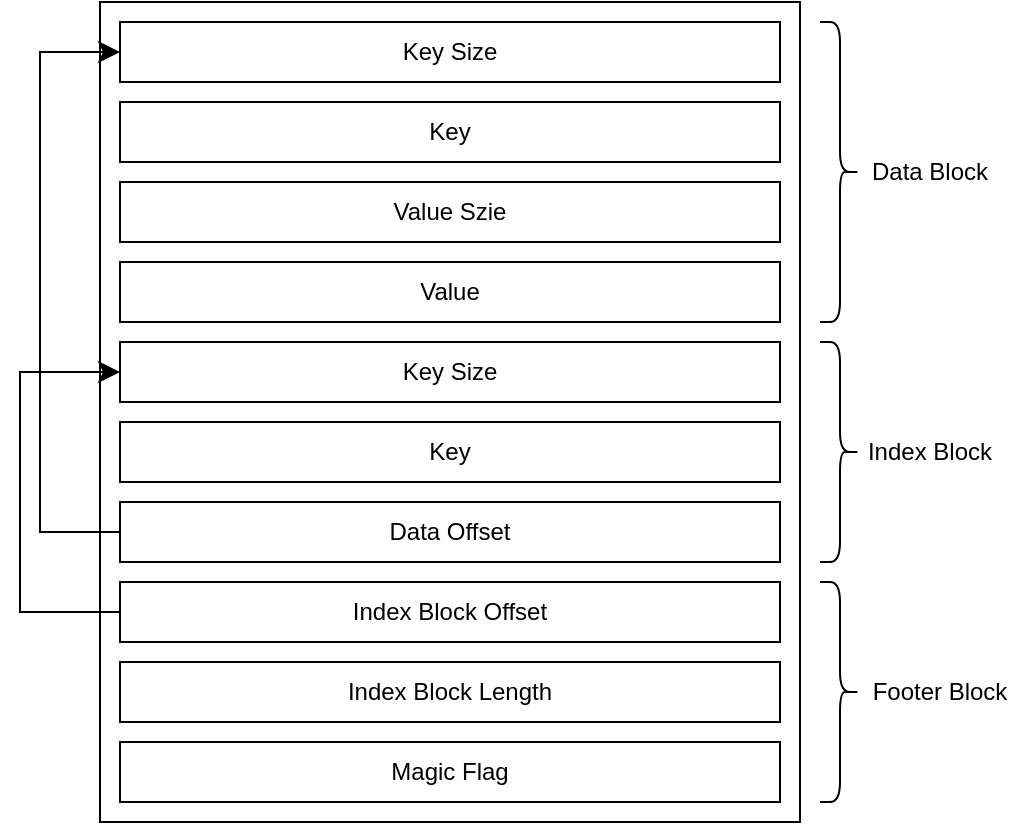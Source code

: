 <mxfile>
    <diagram id="jbE5xw0cJzw24V9jIfBQ" name="第 1 页">
        <mxGraphModel dx="1026" dy="739" grid="1" gridSize="10" guides="1" tooltips="1" connect="1" arrows="1" fold="1" page="1" pageScale="1" pageWidth="827" pageHeight="1169" math="0" shadow="0">
            <root>
                <mxCell id="0"/>
                <mxCell id="1" parent="0"/>
                <mxCell id="2" value="" style="rounded=0;whiteSpace=wrap;html=1;" vertex="1" parent="1">
                    <mxGeometry x="180" y="90" width="350" height="410" as="geometry"/>
                </mxCell>
                <mxCell id="3" value="Key Size" style="rounded=0;whiteSpace=wrap;html=1;" vertex="1" parent="1">
                    <mxGeometry x="190" y="260" width="330" height="30" as="geometry"/>
                </mxCell>
                <mxCell id="4" value="Key" style="rounded=0;whiteSpace=wrap;html=1;" vertex="1" parent="1">
                    <mxGeometry x="190" y="140" width="330" height="30" as="geometry"/>
                </mxCell>
                <mxCell id="5" value="Value Szie" style="rounded=0;whiteSpace=wrap;html=1;" vertex="1" parent="1">
                    <mxGeometry x="190" y="180" width="330" height="30" as="geometry"/>
                </mxCell>
                <mxCell id="6" value="Value" style="rounded=0;whiteSpace=wrap;html=1;" vertex="1" parent="1">
                    <mxGeometry x="190" y="220" width="330" height="30" as="geometry"/>
                </mxCell>
                <mxCell id="9" value="" style="shape=curlyBracket;whiteSpace=wrap;html=1;rounded=1;flipH=1;labelPosition=right;verticalLabelPosition=middle;align=left;verticalAlign=middle;" vertex="1" parent="1">
                    <mxGeometry x="540" y="100" width="20" height="150" as="geometry"/>
                </mxCell>
                <mxCell id="10" value="Data Block" style="text;html=1;strokeColor=none;fillColor=none;align=center;verticalAlign=middle;whiteSpace=wrap;rounded=0;" vertex="1" parent="1">
                    <mxGeometry x="560" y="160" width="70" height="30" as="geometry"/>
                </mxCell>
                <mxCell id="11" value="Key Size" style="rounded=0;whiteSpace=wrap;html=1;" vertex="1" parent="1">
                    <mxGeometry x="190" y="100" width="330" height="30" as="geometry"/>
                </mxCell>
                <mxCell id="12" value="Data Offset" style="rounded=0;whiteSpace=wrap;html=1;" vertex="1" parent="1">
                    <mxGeometry x="190" y="340" width="330" height="30" as="geometry"/>
                </mxCell>
                <mxCell id="13" value="Key" style="rounded=0;whiteSpace=wrap;html=1;" vertex="1" parent="1">
                    <mxGeometry x="190" y="300" width="330" height="30" as="geometry"/>
                </mxCell>
                <mxCell id="14" value="" style="shape=curlyBracket;whiteSpace=wrap;html=1;rounded=1;flipH=1;labelPosition=right;verticalLabelPosition=middle;align=left;verticalAlign=middle;" vertex="1" parent="1">
                    <mxGeometry x="540" y="260" width="20" height="110" as="geometry"/>
                </mxCell>
                <mxCell id="15" value="Index Block" style="text;html=1;strokeColor=none;fillColor=none;align=center;verticalAlign=middle;whiteSpace=wrap;rounded=0;" vertex="1" parent="1">
                    <mxGeometry x="560" y="300" width="70" height="30" as="geometry"/>
                </mxCell>
                <mxCell id="16" value="Index Block Offset" style="rounded=0;whiteSpace=wrap;html=1;" vertex="1" parent="1">
                    <mxGeometry x="190" y="380" width="330" height="30" as="geometry"/>
                </mxCell>
                <mxCell id="17" value="Index Block Length" style="rounded=0;whiteSpace=wrap;html=1;" vertex="1" parent="1">
                    <mxGeometry x="190" y="420" width="330" height="30" as="geometry"/>
                </mxCell>
                <mxCell id="18" value="Magic Flag" style="rounded=0;whiteSpace=wrap;html=1;" vertex="1" parent="1">
                    <mxGeometry x="190" y="460" width="330" height="30" as="geometry"/>
                </mxCell>
                <mxCell id="22" value="" style="shape=curlyBracket;whiteSpace=wrap;html=1;rounded=1;flipH=1;labelPosition=right;verticalLabelPosition=middle;align=left;verticalAlign=middle;" vertex="1" parent="1">
                    <mxGeometry x="540" y="380" width="20" height="110" as="geometry"/>
                </mxCell>
                <mxCell id="23" value="Footer Block" style="text;html=1;strokeColor=none;fillColor=none;align=center;verticalAlign=middle;whiteSpace=wrap;rounded=0;" vertex="1" parent="1">
                    <mxGeometry x="560" y="420" width="80" height="30" as="geometry"/>
                </mxCell>
                <mxCell id="24" value="" style="edgeStyle=elbowEdgeStyle;elbow=horizontal;endArrow=classic;html=1;rounded=0;endSize=8;startSize=8;strokeColor=default;exitX=0;exitY=0.5;exitDx=0;exitDy=0;entryX=0;entryY=0.5;entryDx=0;entryDy=0;" edge="1" parent="1" source="12" target="11">
                    <mxGeometry width="50" height="50" relative="1" as="geometry">
                        <mxPoint x="130" y="360" as="sourcePoint"/>
                        <mxPoint x="150" y="110" as="targetPoint"/>
                        <Array as="points">
                            <mxPoint x="150" y="240"/>
                        </Array>
                    </mxGeometry>
                </mxCell>
                <mxCell id="25" value="" style="edgeStyle=elbowEdgeStyle;elbow=horizontal;endArrow=classic;html=1;rounded=0;endSize=8;startSize=8;strokeColor=default;exitX=0;exitY=0.5;exitDx=0;exitDy=0;entryX=0;entryY=0.5;entryDx=0;entryDy=0;" edge="1" parent="1" source="16">
                    <mxGeometry width="50" height="50" relative="1" as="geometry">
                        <mxPoint x="190" y="515" as="sourcePoint"/>
                        <mxPoint x="190" y="275" as="targetPoint"/>
                        <Array as="points">
                            <mxPoint x="140" y="340"/>
                        </Array>
                    </mxGeometry>
                </mxCell>
            </root>
        </mxGraphModel>
    </diagram>
</mxfile>